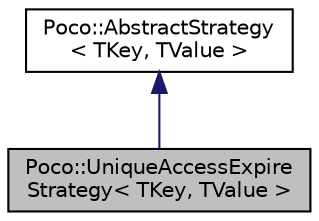 digraph "Poco::UniqueAccessExpireStrategy&lt; TKey, TValue &gt;"
{
 // LATEX_PDF_SIZE
  edge [fontname="Helvetica",fontsize="10",labelfontname="Helvetica",labelfontsize="10"];
  node [fontname="Helvetica",fontsize="10",shape=record];
  Node1 [label="Poco::UniqueAccessExpire\lStrategy\< TKey, TValue \>",height=0.2,width=0.4,color="black", fillcolor="grey75", style="filled", fontcolor="black",tooltip=" "];
  Node2 -> Node1 [dir="back",color="midnightblue",fontsize="10",style="solid"];
  Node2 [label="Poco::AbstractStrategy\l\< TKey, TValue \>",height=0.2,width=0.4,color="black", fillcolor="white", style="filled",URL="$classPoco_1_1AbstractStrategy.html",tooltip="An AbstractStrategy is the interface for all strategies."];
}
